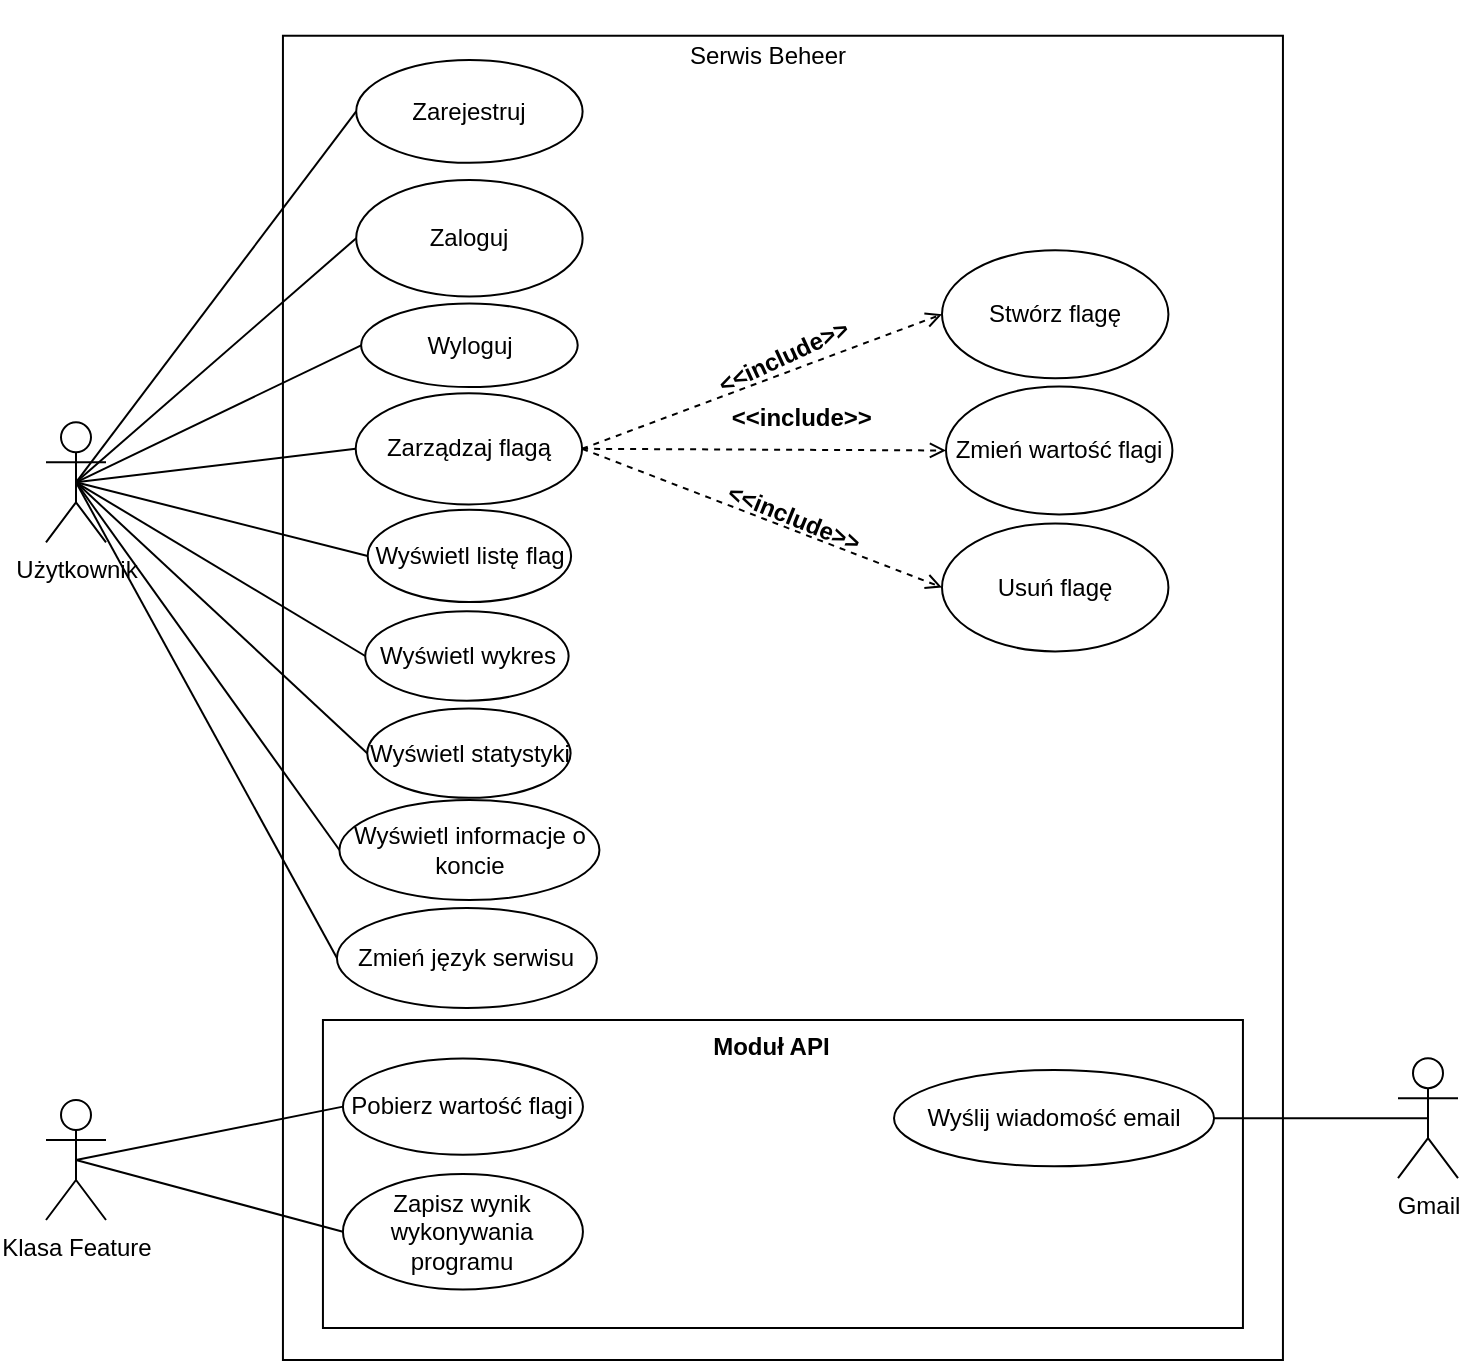 <mxfile version="17.1.2" type="device"><diagram id="fwJn8Ch7LkDBj_WFxaw9" name="Page-1"><mxGraphModel dx="868" dy="482" grid="1" gridSize="10" guides="1" tooltips="1" connect="1" arrows="1" fold="1" page="1" pageScale="1" pageWidth="827" pageHeight="1169" math="0" shadow="0"><root><mxCell id="0"/><mxCell id="1" parent="0"/><mxCell id="4bolcon3FT-rSPbx6MUC-4" value="" style="group" parent="1" vertex="1" connectable="0"><mxGeometry x="180" y="30" width="508.47" height="680" as="geometry"/></mxCell><mxCell id="4bolcon3FT-rSPbx6MUC-1" value="" style="rounded=0;whiteSpace=wrap;html=1;" parent="4bolcon3FT-rSPbx6MUC-4" vertex="1"><mxGeometry x="8.47" y="17.87" width="500" height="662.13" as="geometry"/></mxCell><mxCell id="4bolcon3FT-rSPbx6MUC-3" value="Serwis Beheer" style="text;html=1;strokeColor=none;fillColor=none;align=center;verticalAlign=middle;whiteSpace=wrap;rounded=0;" parent="4bolcon3FT-rSPbx6MUC-4" vertex="1"><mxGeometry x="203.949" y="8.933" width="94.34" height="38.389" as="geometry"/></mxCell><mxCell id="4bolcon3FT-rSPbx6MUC-10" value="Stwórz flagę" style="ellipse;whiteSpace=wrap;html=1;" parent="4bolcon3FT-rSPbx6MUC-4" vertex="1"><mxGeometry x="337.999" y="125.159" width="113.208" height="63.982" as="geometry"/></mxCell><mxCell id="4bolcon3FT-rSPbx6MUC-12" value="Zmień wartość flagi" style="ellipse;whiteSpace=wrap;html=1;" parent="4bolcon3FT-rSPbx6MUC-4" vertex="1"><mxGeometry x="339.999" y="193.248" width="113.208" height="63.982" as="geometry"/></mxCell><mxCell id="4bolcon3FT-rSPbx6MUC-13" value="Usuń flagę" style="ellipse;whiteSpace=wrap;html=1;" parent="4bolcon3FT-rSPbx6MUC-4" vertex="1"><mxGeometry x="337.999" y="261.711" width="113.208" height="63.982" as="geometry"/></mxCell><mxCell id="4bolcon3FT-rSPbx6MUC-34" style="edgeStyle=none;rounded=0;orthogonalLoop=1;jettySize=auto;html=1;exitX=1;exitY=0.5;exitDx=0;exitDy=0;entryX=0;entryY=0.5;entryDx=0;entryDy=0;dashed=1;strokeColor=none;" parent="4bolcon3FT-rSPbx6MUC-4" source="4bolcon3FT-rSPbx6MUC-15" target="4bolcon3FT-rSPbx6MUC-10" edge="1"><mxGeometry relative="1" as="geometry"/></mxCell><mxCell id="4bolcon3FT-rSPbx6MUC-36" style="edgeStyle=none;rounded=0;orthogonalLoop=1;jettySize=auto;html=1;exitX=1;exitY=0.5;exitDx=0;exitDy=0;entryX=0;entryY=0.5;entryDx=0;entryDy=0;dashed=1;strokeColor=default;endArrow=open;endFill=0;" parent="4bolcon3FT-rSPbx6MUC-4" source="4bolcon3FT-rSPbx6MUC-15" target="4bolcon3FT-rSPbx6MUC-13" edge="1"><mxGeometry relative="1" as="geometry"/></mxCell><mxCell id="4bolcon3FT-rSPbx6MUC-58" style="edgeStyle=none;rounded=0;orthogonalLoop=1;jettySize=auto;html=1;exitX=1;exitY=0.5;exitDx=0;exitDy=0;entryX=0;entryY=0.5;entryDx=0;entryDy=0;dashed=1;endArrow=open;endFill=0;strokeColor=default;strokeWidth=1;" parent="4bolcon3FT-rSPbx6MUC-4" source="4bolcon3FT-rSPbx6MUC-15" target="4bolcon3FT-rSPbx6MUC-10" edge="1"><mxGeometry relative="1" as="geometry"/></mxCell><mxCell id="4bolcon3FT-rSPbx6MUC-15" value="Zarządzaj flagą" style="ellipse;whiteSpace=wrap;html=1;rounded=0;" parent="4bolcon3FT-rSPbx6MUC-4" vertex="1"><mxGeometry x="44.856" y="196.58" width="113.203" height="55.646" as="geometry"/></mxCell><mxCell id="4bolcon3FT-rSPbx6MUC-16" value="Zarejestruj" style="ellipse;whiteSpace=wrap;html=1;rounded=0;" parent="4bolcon3FT-rSPbx6MUC-4" vertex="1"><mxGeometry x="45.106" y="30" width="113.203" height="51.429" as="geometry"/></mxCell><mxCell id="4bolcon3FT-rSPbx6MUC-17" value="Zaloguj" style="ellipse;whiteSpace=wrap;html=1;rounded=0;" parent="4bolcon3FT-rSPbx6MUC-4" vertex="1"><mxGeometry x="45.106" y="90.003" width="113.203" height="58.192" as="geometry"/></mxCell><mxCell id="4bolcon3FT-rSPbx6MUC-18" value="Wyświetl statystyki" style="ellipse;whiteSpace=wrap;html=1;rounded=0;" parent="4bolcon3FT-rSPbx6MUC-4" vertex="1"><mxGeometry x="50.61" y="354.267" width="101.695" height="44.667" as="geometry"/></mxCell><mxCell id="4bolcon3FT-rSPbx6MUC-19" value="Wyświetl wykres" style="ellipse;whiteSpace=wrap;html=1;rounded=0;" parent="4bolcon3FT-rSPbx6MUC-4" vertex="1"><mxGeometry x="49.61" y="305.667" width="101.695" height="44.667" as="geometry"/></mxCell><mxCell id="4bolcon3FT-rSPbx6MUC-20" value="Wyświetl listę flag" style="ellipse;whiteSpace=wrap;html=1;rounded=0;" parent="4bolcon3FT-rSPbx6MUC-4" vertex="1"><mxGeometry x="50.856" y="254.895" width="101.695" height="46.123" as="geometry"/></mxCell><mxCell id="4bolcon3FT-rSPbx6MUC-47" value="" style="group;rotation=-25;" parent="4bolcon3FT-rSPbx6MUC-4" vertex="1" connectable="0"><mxGeometry x="224.568" y="165.913" width="67.797" height="23.227" as="geometry"/></mxCell><mxCell id="4bolcon3FT-rSPbx6MUC-48" value="" style="group;rotation=-25;" parent="4bolcon3FT-rSPbx6MUC-47" vertex="1" connectable="0"><mxGeometry width="67.797" height="23.227" as="geometry"/></mxCell><mxCell id="4bolcon3FT-rSPbx6MUC-49" style="edgeStyle=none;rounded=0;orthogonalLoop=1;jettySize=auto;html=1;exitX=1;exitY=0.5;exitDx=0;exitDy=0;entryX=0;entryY=0.5;entryDx=0;entryDy=0;dashed=1;strokeColor=default;" parent="4bolcon3FT-rSPbx6MUC-48" edge="1"><mxGeometry relative="1" as="geometry"/></mxCell><mxCell id="4bolcon3FT-rSPbx6MUC-50" value="&lt;&lt;include&gt;&gt;" style="text;align=center;fontStyle=1;verticalAlign=middle;spacingLeft=3;spacingRight=3;strokeColor=none;rotatable=0;points=[[0,0.5],[1,0.5]];portConstraint=eastwest;rounded=0;rotation=-25;" parent="4bolcon3FT-rSPbx6MUC-48" vertex="1"><mxGeometry width="67.797" height="23.227" as="geometry"/></mxCell><mxCell id="4bolcon3FT-rSPbx6MUC-51" value="" style="group;rotation=22;" parent="4bolcon3FT-rSPbx6MUC-4" vertex="1" connectable="0"><mxGeometry x="230.489" y="246.481" width="67.797" height="23.227" as="geometry"/></mxCell><mxCell id="4bolcon3FT-rSPbx6MUC-52" value="" style="group;rotation=22;" parent="4bolcon3FT-rSPbx6MUC-51" vertex="1" connectable="0"><mxGeometry width="67.797" height="23.227" as="geometry"/></mxCell><mxCell id="4bolcon3FT-rSPbx6MUC-53" style="edgeStyle=none;rounded=0;orthogonalLoop=1;jettySize=auto;html=1;exitX=1;exitY=0.5;exitDx=0;exitDy=0;entryX=0;entryY=0.5;entryDx=0;entryDy=0;dashed=1;strokeColor=default;" parent="4bolcon3FT-rSPbx6MUC-52" edge="1"><mxGeometry relative="1" as="geometry"/></mxCell><mxCell id="4bolcon3FT-rSPbx6MUC-54" value="&lt;&lt;include&gt;&gt;" style="text;align=center;fontStyle=1;verticalAlign=middle;spacingLeft=3;spacingRight=3;strokeColor=none;rotatable=0;points=[[0,0.5],[1,0.5]];portConstraint=eastwest;rounded=0;rotation=22;" parent="4bolcon3FT-rSPbx6MUC-52" vertex="1"><mxGeometry width="67.797" height="23.227" as="geometry"/></mxCell><mxCell id="4bolcon3FT-rSPbx6MUC-73" value="" style="group" parent="4bolcon3FT-rSPbx6MUC-4" vertex="1" connectable="0"><mxGeometry x="28.47" y="510" width="460" height="154" as="geometry"/></mxCell><mxCell id="4bolcon3FT-rSPbx6MUC-66" value="" style="html=1;rounded=0;" parent="4bolcon3FT-rSPbx6MUC-73" vertex="1"><mxGeometry width="460" height="154" as="geometry"/></mxCell><mxCell id="4bolcon3FT-rSPbx6MUC-67" value="Moduł API" style="text;align=center;fontStyle=1;verticalAlign=middle;spacingLeft=3;spacingRight=3;strokeColor=none;rotatable=0;points=[[0,0.5],[1,0.5]];portConstraint=eastwest;rounded=0;" parent="4bolcon3FT-rSPbx6MUC-73" vertex="1"><mxGeometry x="184.24" width="80" height="25.025" as="geometry"/></mxCell><mxCell id="4bolcon3FT-rSPbx6MUC-68" value="Pobierz wartość flagi" style="ellipse;whiteSpace=wrap;html=1;rounded=0;" parent="4bolcon3FT-rSPbx6MUC-73" vertex="1"><mxGeometry x="10" y="19.25" width="120" height="48.125" as="geometry"/></mxCell><mxCell id="4bolcon3FT-rSPbx6MUC-69" value="Zapisz wynik wykonywania programu" style="ellipse;whiteSpace=wrap;html=1;rounded=0;" parent="4bolcon3FT-rSPbx6MUC-73" vertex="1"><mxGeometry x="10" y="77" width="120" height="57.75" as="geometry"/></mxCell><mxCell id="JVEXkkZYrkWbvXftNamU-2" value="Wyślij wiadomość email" style="ellipse;whiteSpace=wrap;html=1;" parent="4bolcon3FT-rSPbx6MUC-73" vertex="1"><mxGeometry x="285.54" y="25.025" width="160" height="48.125" as="geometry"/></mxCell><mxCell id="JVEXkkZYrkWbvXftNamU-1" value="Wyloguj" style="ellipse;whiteSpace=wrap;html=1;" parent="4bolcon3FT-rSPbx6MUC-4" vertex="1"><mxGeometry x="47.56" y="151.74" width="108.29" height="41.8" as="geometry"/></mxCell><mxCell id="4bolcon3FT-rSPbx6MUC-46" value="" style="group;rotation=0;" parent="4bolcon3FT-rSPbx6MUC-4" vertex="1" connectable="0"><mxGeometry x="234.0" y="196.576" width="67.797" height="23.227" as="geometry"/></mxCell><mxCell id="4bolcon3FT-rSPbx6MUC-35" style="edgeStyle=none;rounded=0;orthogonalLoop=1;jettySize=auto;html=1;exitX=1;exitY=0.5;exitDx=0;exitDy=0;entryX=0;entryY=0.5;entryDx=0;entryDy=0;dashed=1;strokeColor=default;endArrow=open;endFill=0;" parent="4bolcon3FT-rSPbx6MUC-46" source="4bolcon3FT-rSPbx6MUC-15" target="4bolcon3FT-rSPbx6MUC-12" edge="1"><mxGeometry relative="1" as="geometry"/></mxCell><mxCell id="4bolcon3FT-rSPbx6MUC-37" value="&lt;&lt;include&gt;&gt;" style="text;align=center;fontStyle=1;verticalAlign=middle;spacingLeft=3;spacingRight=3;strokeColor=none;rotatable=0;points=[[0,0.5],[1,0.5]];portConstraint=eastwest;rounded=0;rotation=0;" parent="4bolcon3FT-rSPbx6MUC-46" vertex="1"><mxGeometry width="67.797" height="23.227" as="geometry"/></mxCell><mxCell id="JVEXkkZYrkWbvXftNamU-7" value="Wyświetl informacje o koncie" style="ellipse;whiteSpace=wrap;html=1;" parent="4bolcon3FT-rSPbx6MUC-4" vertex="1"><mxGeometry x="36.71" y="400" width="130" height="50" as="geometry"/></mxCell><mxCell id="JVEXkkZYrkWbvXftNamU-9" value="Zmień język serwisu" style="ellipse;whiteSpace=wrap;html=1;" parent="4bolcon3FT-rSPbx6MUC-4" vertex="1"><mxGeometry x="35.46" y="454" width="130" height="50" as="geometry"/></mxCell><mxCell id="4bolcon3FT-rSPbx6MUC-60" style="edgeStyle=none;rounded=0;orthogonalLoop=1;jettySize=auto;html=1;exitX=0.5;exitY=0.5;exitDx=0;exitDy=0;exitPerimeter=0;entryX=0;entryY=0.5;entryDx=0;entryDy=0;endArrow=none;endFill=0;strokeColor=default;strokeWidth=1;" parent="1" source="4bolcon3FT-rSPbx6MUC-2" target="4bolcon3FT-rSPbx6MUC-16" edge="1"><mxGeometry relative="1" as="geometry"/></mxCell><mxCell id="4bolcon3FT-rSPbx6MUC-61" style="edgeStyle=none;rounded=0;orthogonalLoop=1;jettySize=auto;html=1;exitX=0.5;exitY=0.5;exitDx=0;exitDy=0;exitPerimeter=0;entryX=0;entryY=0.5;entryDx=0;entryDy=0;endArrow=none;endFill=0;strokeColor=default;strokeWidth=1;" parent="1" source="4bolcon3FT-rSPbx6MUC-2" target="4bolcon3FT-rSPbx6MUC-17" edge="1"><mxGeometry relative="1" as="geometry"/></mxCell><mxCell id="4bolcon3FT-rSPbx6MUC-62" style="edgeStyle=none;rounded=0;orthogonalLoop=1;jettySize=auto;html=1;exitX=0.5;exitY=0.5;exitDx=0;exitDy=0;exitPerimeter=0;entryX=0;entryY=0.5;entryDx=0;entryDy=0;endArrow=none;endFill=0;strokeColor=default;strokeWidth=1;" parent="1" source="4bolcon3FT-rSPbx6MUC-2" target="4bolcon3FT-rSPbx6MUC-15" edge="1"><mxGeometry relative="1" as="geometry"/></mxCell><mxCell id="4bolcon3FT-rSPbx6MUC-63" style="edgeStyle=none;rounded=0;orthogonalLoop=1;jettySize=auto;html=1;exitX=0.5;exitY=0.5;exitDx=0;exitDy=0;exitPerimeter=0;entryX=0;entryY=0.5;entryDx=0;entryDy=0;endArrow=none;endFill=0;strokeColor=default;strokeWidth=1;" parent="1" source="4bolcon3FT-rSPbx6MUC-2" target="4bolcon3FT-rSPbx6MUC-18" edge="1"><mxGeometry relative="1" as="geometry"/></mxCell><mxCell id="4bolcon3FT-rSPbx6MUC-64" style="edgeStyle=none;rounded=0;orthogonalLoop=1;jettySize=auto;html=1;exitX=0.5;exitY=0.5;exitDx=0;exitDy=0;exitPerimeter=0;entryX=0;entryY=0.5;entryDx=0;entryDy=0;endArrow=none;endFill=0;strokeColor=default;strokeWidth=1;" parent="1" source="4bolcon3FT-rSPbx6MUC-2" target="4bolcon3FT-rSPbx6MUC-19" edge="1"><mxGeometry relative="1" as="geometry"/></mxCell><mxCell id="4bolcon3FT-rSPbx6MUC-65" style="edgeStyle=none;rounded=0;orthogonalLoop=1;jettySize=auto;html=1;exitX=0.5;exitY=0.5;exitDx=0;exitDy=0;exitPerimeter=0;entryX=0;entryY=0.5;entryDx=0;entryDy=0;endArrow=none;endFill=0;strokeColor=default;strokeWidth=1;" parent="1" source="4bolcon3FT-rSPbx6MUC-2" target="4bolcon3FT-rSPbx6MUC-20" edge="1"><mxGeometry relative="1" as="geometry"/></mxCell><mxCell id="JVEXkkZYrkWbvXftNamU-6" style="rounded=0;orthogonalLoop=1;jettySize=auto;html=1;exitX=0.5;exitY=0.5;exitDx=0;exitDy=0;exitPerimeter=0;entryX=0;entryY=0.5;entryDx=0;entryDy=0;endArrow=none;endFill=0;" parent="1" source="4bolcon3FT-rSPbx6MUC-2" target="JVEXkkZYrkWbvXftNamU-1" edge="1"><mxGeometry relative="1" as="geometry"/></mxCell><mxCell id="JVEXkkZYrkWbvXftNamU-8" style="edgeStyle=none;rounded=0;orthogonalLoop=1;jettySize=auto;html=1;exitX=0.5;exitY=0.5;exitDx=0;exitDy=0;exitPerimeter=0;entryX=0;entryY=0.5;entryDx=0;entryDy=0;endArrow=none;endFill=0;" parent="1" source="4bolcon3FT-rSPbx6MUC-2" target="JVEXkkZYrkWbvXftNamU-7" edge="1"><mxGeometry relative="1" as="geometry"/></mxCell><mxCell id="JVEXkkZYrkWbvXftNamU-10" style="edgeStyle=none;rounded=0;orthogonalLoop=1;jettySize=auto;html=1;exitX=0.5;exitY=0.5;exitDx=0;exitDy=0;exitPerimeter=0;entryX=0;entryY=0.5;entryDx=0;entryDy=0;endArrow=none;endFill=0;" parent="1" source="4bolcon3FT-rSPbx6MUC-2" target="JVEXkkZYrkWbvXftNamU-9" edge="1"><mxGeometry relative="1" as="geometry"/></mxCell><mxCell id="4bolcon3FT-rSPbx6MUC-2" value="Użytkownik" style="shape=umlActor;verticalLabelPosition=bottom;verticalAlign=top;html=1;outlineConnect=0;" parent="1" vertex="1"><mxGeometry x="70" y="241.14" width="30" height="60" as="geometry"/></mxCell><mxCell id="4bolcon3FT-rSPbx6MUC-75" style="edgeStyle=none;rounded=0;orthogonalLoop=1;jettySize=auto;html=1;exitX=0.5;exitY=0.5;exitDx=0;exitDy=0;exitPerimeter=0;entryX=0;entryY=0.5;entryDx=0;entryDy=0;endArrow=none;endFill=0;strokeColor=default;strokeWidth=1;" parent="1" source="4bolcon3FT-rSPbx6MUC-70" target="4bolcon3FT-rSPbx6MUC-68" edge="1"><mxGeometry relative="1" as="geometry"/></mxCell><mxCell id="4bolcon3FT-rSPbx6MUC-70" value="Klasa Feature" style="shape=umlActor;verticalLabelPosition=bottom;verticalAlign=top;html=1;rounded=0;" parent="1" vertex="1"><mxGeometry x="70" y="580" width="30" height="60" as="geometry"/></mxCell><mxCell id="4bolcon3FT-rSPbx6MUC-76" style="edgeStyle=none;rounded=0;orthogonalLoop=1;jettySize=auto;html=1;exitX=0;exitY=0.5;exitDx=0;exitDy=0;entryX=0.5;entryY=0.5;entryDx=0;entryDy=0;entryPerimeter=0;endArrow=none;endFill=0;strokeColor=default;strokeWidth=1;" parent="1" source="4bolcon3FT-rSPbx6MUC-69" target="4bolcon3FT-rSPbx6MUC-70" edge="1"><mxGeometry relative="1" as="geometry"/></mxCell><mxCell id="JVEXkkZYrkWbvXftNamU-3" value="Gmail" style="shape=umlActor;verticalLabelPosition=bottom;verticalAlign=top;html=1;outlineConnect=0;" parent="1" vertex="1"><mxGeometry x="746" y="559.09" width="30" height="60" as="geometry"/></mxCell><mxCell id="JVEXkkZYrkWbvXftNamU-5" style="rounded=0;orthogonalLoop=1;jettySize=auto;html=1;exitX=1;exitY=0.5;exitDx=0;exitDy=0;entryX=0.5;entryY=0.5;entryDx=0;entryDy=0;entryPerimeter=0;endArrow=none;endFill=0;" parent="1" source="JVEXkkZYrkWbvXftNamU-2" target="JVEXkkZYrkWbvXftNamU-3" edge="1"><mxGeometry relative="1" as="geometry"/></mxCell></root></mxGraphModel></diagram></mxfile>
